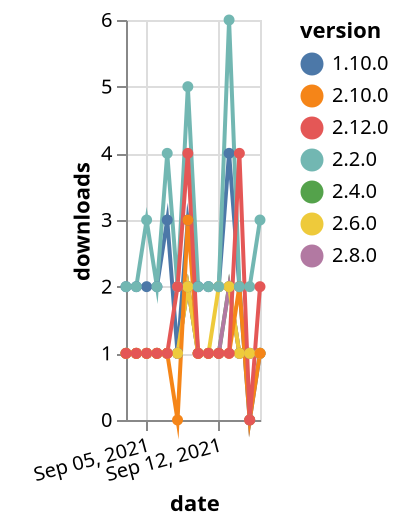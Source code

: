 {"$schema": "https://vega.github.io/schema/vega-lite/v5.json", "description": "A simple bar chart with embedded data.", "data": {"values": [{"date": "2021-09-03", "total": 264, "delta": 1, "version": "2.4.0"}, {"date": "2021-09-04", "total": 265, "delta": 1, "version": "2.4.0"}, {"date": "2021-09-05", "total": 266, "delta": 1, "version": "2.4.0"}, {"date": "2021-09-06", "total": 267, "delta": 1, "version": "2.4.0"}, {"date": "2021-09-07", "total": 268, "delta": 1, "version": "2.4.0"}, {"date": "2021-09-08", "total": 269, "delta": 1, "version": "2.4.0"}, {"date": "2021-09-09", "total": 271, "delta": 2, "version": "2.4.0"}, {"date": "2021-09-10", "total": 272, "delta": 1, "version": "2.4.0"}, {"date": "2021-09-11", "total": 273, "delta": 1, "version": "2.4.0"}, {"date": "2021-09-12", "total": 274, "delta": 1, "version": "2.4.0"}, {"date": "2021-09-13", "total": 276, "delta": 2, "version": "2.4.0"}, {"date": "2021-09-14", "total": 277, "delta": 1, "version": "2.4.0"}, {"date": "2021-09-15", "total": 278, "delta": 1, "version": "2.4.0"}, {"date": "2021-09-16", "total": 279, "delta": 1, "version": "2.4.0"}, {"date": "2021-09-03", "total": 2394, "delta": 2, "version": "1.10.0"}, {"date": "2021-09-04", "total": 2396, "delta": 2, "version": "1.10.0"}, {"date": "2021-09-05", "total": 2398, "delta": 2, "version": "1.10.0"}, {"date": "2021-09-06", "total": 2400, "delta": 2, "version": "1.10.0"}, {"date": "2021-09-07", "total": 2403, "delta": 3, "version": "1.10.0"}, {"date": "2021-09-08", "total": 2404, "delta": 1, "version": "1.10.0"}, {"date": "2021-09-09", "total": 2407, "delta": 3, "version": "1.10.0"}, {"date": "2021-09-10", "total": 2409, "delta": 2, "version": "1.10.0"}, {"date": "2021-09-11", "total": 2411, "delta": 2, "version": "1.10.0"}, {"date": "2021-09-12", "total": 2413, "delta": 2, "version": "1.10.0"}, {"date": "2021-09-13", "total": 2417, "delta": 4, "version": "1.10.0"}, {"date": "2021-09-14", "total": 2419, "delta": 2, "version": "1.10.0"}, {"date": "2021-09-15", "total": 2419, "delta": 0, "version": "1.10.0"}, {"date": "2021-09-16", "total": 2420, "delta": 1, "version": "1.10.0"}, {"date": "2021-09-03", "total": 188, "delta": 1, "version": "2.8.0"}, {"date": "2021-09-04", "total": 189, "delta": 1, "version": "2.8.0"}, {"date": "2021-09-05", "total": 190, "delta": 1, "version": "2.8.0"}, {"date": "2021-09-06", "total": 191, "delta": 1, "version": "2.8.0"}, {"date": "2021-09-07", "total": 192, "delta": 1, "version": "2.8.0"}, {"date": "2021-09-08", "total": 193, "delta": 1, "version": "2.8.0"}, {"date": "2021-09-09", "total": 195, "delta": 2, "version": "2.8.0"}, {"date": "2021-09-10", "total": 196, "delta": 1, "version": "2.8.0"}, {"date": "2021-09-11", "total": 197, "delta": 1, "version": "2.8.0"}, {"date": "2021-09-12", "total": 198, "delta": 1, "version": "2.8.0"}, {"date": "2021-09-13", "total": 200, "delta": 2, "version": "2.8.0"}, {"date": "2021-09-14", "total": 201, "delta": 1, "version": "2.8.0"}, {"date": "2021-09-15", "total": 202, "delta": 1, "version": "2.8.0"}, {"date": "2021-09-16", "total": 203, "delta": 1, "version": "2.8.0"}, {"date": "2021-09-03", "total": 214, "delta": 1, "version": "2.6.0"}, {"date": "2021-09-04", "total": 215, "delta": 1, "version": "2.6.0"}, {"date": "2021-09-05", "total": 216, "delta": 1, "version": "2.6.0"}, {"date": "2021-09-06", "total": 217, "delta": 1, "version": "2.6.0"}, {"date": "2021-09-07", "total": 218, "delta": 1, "version": "2.6.0"}, {"date": "2021-09-08", "total": 219, "delta": 1, "version": "2.6.0"}, {"date": "2021-09-09", "total": 221, "delta": 2, "version": "2.6.0"}, {"date": "2021-09-10", "total": 222, "delta": 1, "version": "2.6.0"}, {"date": "2021-09-11", "total": 223, "delta": 1, "version": "2.6.0"}, {"date": "2021-09-12", "total": 225, "delta": 2, "version": "2.6.0"}, {"date": "2021-09-13", "total": 227, "delta": 2, "version": "2.6.0"}, {"date": "2021-09-14", "total": 228, "delta": 1, "version": "2.6.0"}, {"date": "2021-09-15", "total": 229, "delta": 1, "version": "2.6.0"}, {"date": "2021-09-16", "total": 230, "delta": 1, "version": "2.6.0"}, {"date": "2021-09-03", "total": 169, "delta": 1, "version": "2.10.0"}, {"date": "2021-09-04", "total": 170, "delta": 1, "version": "2.10.0"}, {"date": "2021-09-05", "total": 171, "delta": 1, "version": "2.10.0"}, {"date": "2021-09-06", "total": 172, "delta": 1, "version": "2.10.0"}, {"date": "2021-09-07", "total": 173, "delta": 1, "version": "2.10.0"}, {"date": "2021-09-08", "total": 173, "delta": 0, "version": "2.10.0"}, {"date": "2021-09-09", "total": 176, "delta": 3, "version": "2.10.0"}, {"date": "2021-09-10", "total": 177, "delta": 1, "version": "2.10.0"}, {"date": "2021-09-11", "total": 178, "delta": 1, "version": "2.10.0"}, {"date": "2021-09-12", "total": 179, "delta": 1, "version": "2.10.0"}, {"date": "2021-09-13", "total": 180, "delta": 1, "version": "2.10.0"}, {"date": "2021-09-14", "total": 182, "delta": 2, "version": "2.10.0"}, {"date": "2021-09-15", "total": 182, "delta": 0, "version": "2.10.0"}, {"date": "2021-09-16", "total": 183, "delta": 1, "version": "2.10.0"}, {"date": "2021-09-03", "total": 2750, "delta": 2, "version": "2.2.0"}, {"date": "2021-09-04", "total": 2752, "delta": 2, "version": "2.2.0"}, {"date": "2021-09-05", "total": 2755, "delta": 3, "version": "2.2.0"}, {"date": "2021-09-06", "total": 2757, "delta": 2, "version": "2.2.0"}, {"date": "2021-09-07", "total": 2761, "delta": 4, "version": "2.2.0"}, {"date": "2021-09-08", "total": 2763, "delta": 2, "version": "2.2.0"}, {"date": "2021-09-09", "total": 2768, "delta": 5, "version": "2.2.0"}, {"date": "2021-09-10", "total": 2770, "delta": 2, "version": "2.2.0"}, {"date": "2021-09-11", "total": 2772, "delta": 2, "version": "2.2.0"}, {"date": "2021-09-12", "total": 2774, "delta": 2, "version": "2.2.0"}, {"date": "2021-09-13", "total": 2780, "delta": 6, "version": "2.2.0"}, {"date": "2021-09-14", "total": 2782, "delta": 2, "version": "2.2.0"}, {"date": "2021-09-15", "total": 2784, "delta": 2, "version": "2.2.0"}, {"date": "2021-09-16", "total": 2787, "delta": 3, "version": "2.2.0"}, {"date": "2021-09-03", "total": 198, "delta": 1, "version": "2.12.0"}, {"date": "2021-09-04", "total": 199, "delta": 1, "version": "2.12.0"}, {"date": "2021-09-05", "total": 200, "delta": 1, "version": "2.12.0"}, {"date": "2021-09-06", "total": 201, "delta": 1, "version": "2.12.0"}, {"date": "2021-09-07", "total": 202, "delta": 1, "version": "2.12.0"}, {"date": "2021-09-08", "total": 204, "delta": 2, "version": "2.12.0"}, {"date": "2021-09-09", "total": 208, "delta": 4, "version": "2.12.0"}, {"date": "2021-09-10", "total": 209, "delta": 1, "version": "2.12.0"}, {"date": "2021-09-11", "total": 210, "delta": 1, "version": "2.12.0"}, {"date": "2021-09-12", "total": 211, "delta": 1, "version": "2.12.0"}, {"date": "2021-09-13", "total": 212, "delta": 1, "version": "2.12.0"}, {"date": "2021-09-14", "total": 216, "delta": 4, "version": "2.12.0"}, {"date": "2021-09-15", "total": 216, "delta": 0, "version": "2.12.0"}, {"date": "2021-09-16", "total": 218, "delta": 2, "version": "2.12.0"}]}, "width": "container", "mark": {"type": "line", "point": {"filled": true}}, "encoding": {"x": {"field": "date", "type": "temporal", "timeUnit": "yearmonthdate", "title": "date", "axis": {"labelAngle": -15}}, "y": {"field": "delta", "type": "quantitative", "title": "downloads"}, "color": {"field": "version", "type": "nominal"}, "tooltip": {"field": "delta"}}}